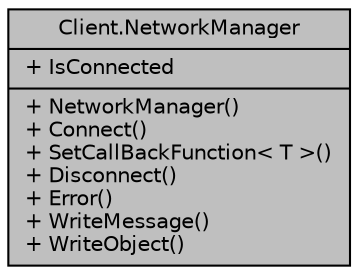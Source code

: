 digraph "Client.NetworkManager"
{
  edge [fontname="Helvetica",fontsize="10",labelfontname="Helvetica",labelfontsize="10"];
  node [fontname="Helvetica",fontsize="10",shape=record];
  Node1 [label="{Client.NetworkManager\n|+ IsConnected\l|+ NetworkManager()\l+ Connect()\l+ SetCallBackFunction\< T \>()\l+ Disconnect()\l+ Error()\l+ WriteMessage()\l+ WriteObject()\l}",height=0.2,width=0.4,color="black", fillcolor="grey75", style="filled", fontcolor="black"];
}
